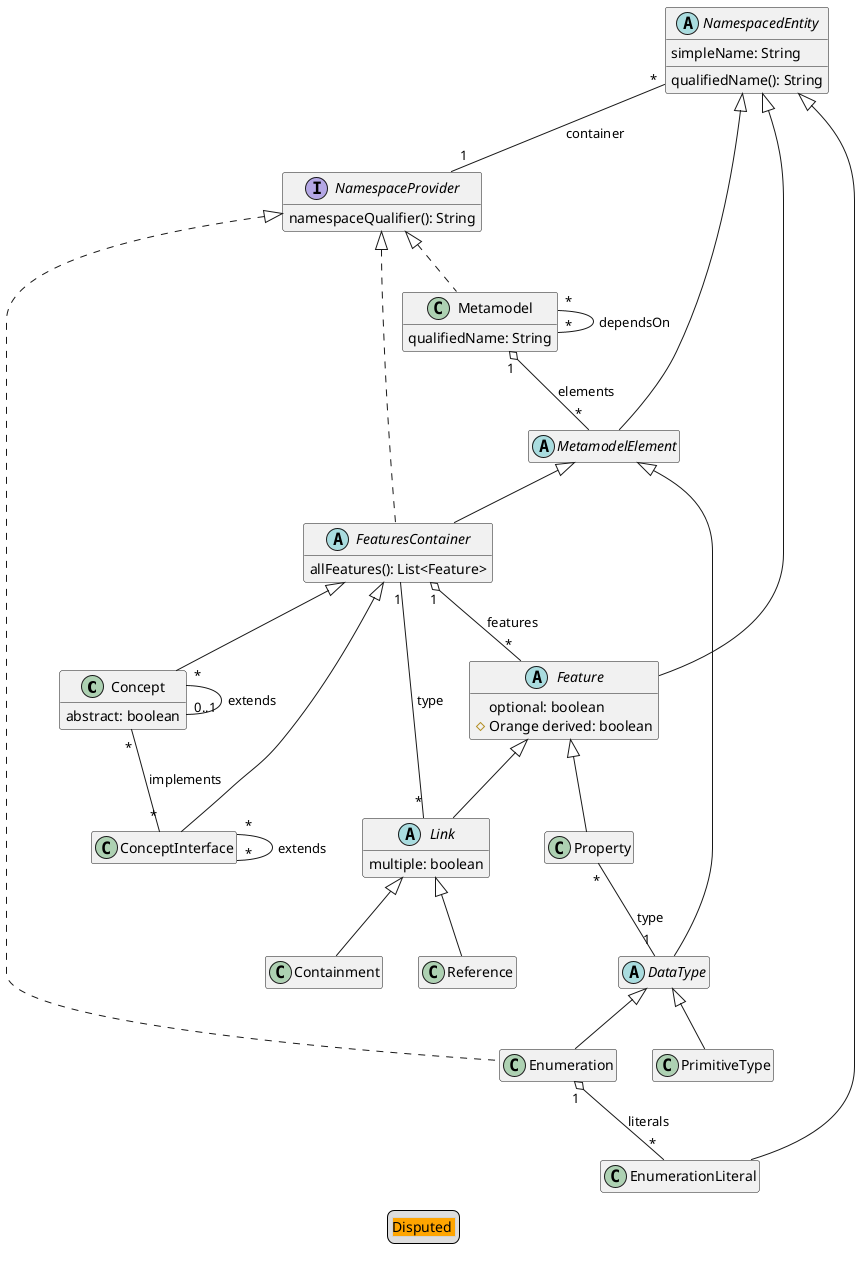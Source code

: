 @startuml
hide empty members

' qualified name: "LIonCore"


class Concept extends FeaturesContainer {
  abstract: boolean
}

class ConceptInterface extends FeaturesContainer

class Containment extends Link

abstract class DataType extends MetamodelElement

class Enumeration extends DataType implements NamespaceProvider

class EnumerationLiteral extends NamespacedEntity

abstract class Feature extends NamespacedEntity {
  optional: boolean
  #Orange derived: boolean
}

abstract class FeaturesContainer extends MetamodelElement implements NamespaceProvider {
  allFeatures(): List<Feature>
}

' primitive type: "JSON"

abstract class Link extends Feature {
  multiple: boolean
}

class Metamodel implements NamespaceProvider {
  qualifiedName: String
}

abstract class MetamodelElement extends NamespacedEntity

interface NamespaceProvider {
  namespaceQualifier(): String
}

abstract class NamespacedEntity {
  simpleName: String
  qualifiedName(): String
}

class PrimitiveType extends DataType

class Property extends Feature

class Reference extends Link

' primitive type: "String"

' primitive type: "boolean"

' primitive type: "int"



' relations:

Concept "*" -- "0..1" Concept: extends
Concept "*" -- "*" ConceptInterface: implements

ConceptInterface "*" -- "*" ConceptInterface: extends

Enumeration "1" o-- "*" EnumerationLiteral: literals

FeaturesContainer "1" o-- "*" Feature: features

Link "*" -- "1" FeaturesContainer: type

Metamodel "1" o-- "*" MetamodelElement: elements
Metamodel "*" -- "*" Metamodel: dependsOn

NamespacedEntity "*" -- "1" NamespaceProvider: container

Property "*" -- "1" DataType: type


legend
  <#LightGray,#LightGray>| <#Orange>Disputed |
end legend
@enduml
